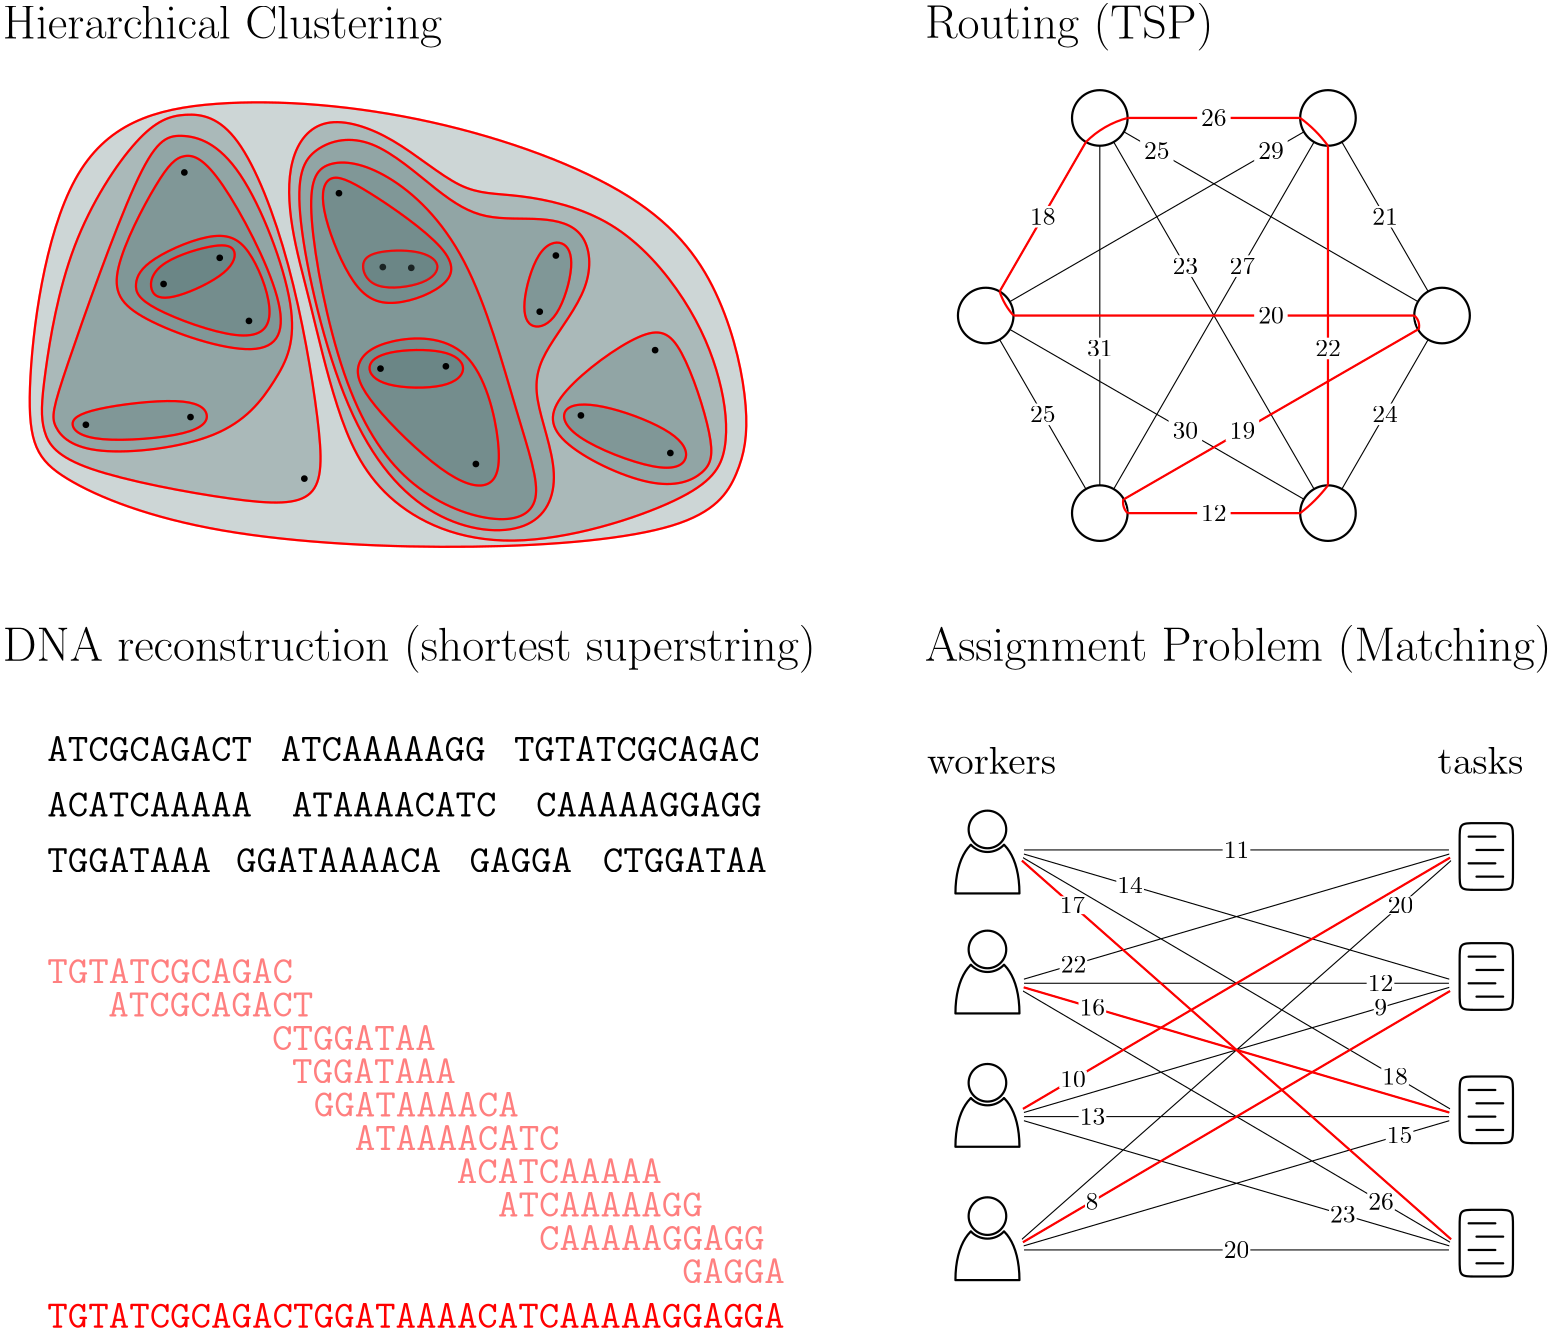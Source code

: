 <?xml version="1.0"?>
<!DOCTYPE ipe SYSTEM "ipe.dtd">
<ipe version="70212" creator="Ipe 7.2.13">
<info created="D:20200314175540" modified="D:20200314205205"/>
<ipestyle name="basic">
<symbol name="arrow/arc(spx)">
<path stroke="sym-stroke" fill="sym-stroke" pen="sym-pen">
0 0 m
-1 0.333 l
-1 -0.333 l
h
</path>
</symbol>
<symbol name="arrow/farc(spx)">
<path stroke="sym-stroke" fill="white" pen="sym-pen">
0 0 m
-1 0.333 l
-1 -0.333 l
h
</path>
</symbol>
<symbol name="arrow/ptarc(spx)">
<path stroke="sym-stroke" fill="sym-stroke" pen="sym-pen">
0 0 m
-1 0.333 l
-0.8 0 l
-1 -0.333 l
h
</path>
</symbol>
<symbol name="arrow/fptarc(spx)">
<path stroke="sym-stroke" fill="white" pen="sym-pen">
0 0 m
-1 0.333 l
-0.8 0 l
-1 -0.333 l
h
</path>
</symbol>
<symbol name="mark/circle(sx)" transformations="translations">
<path fill="sym-stroke">
0.6 0 0 0.6 0 0 e
0.4 0 0 0.4 0 0 e
</path>
</symbol>
<symbol name="mark/disk(sx)" transformations="translations">
<path fill="sym-stroke">
0.6 0 0 0.6 0 0 e
</path>
</symbol>
<symbol name="mark/fdisk(sfx)" transformations="translations">
<group>
<path fill="sym-fill">
0.5 0 0 0.5 0 0 e
</path>
<path fill="sym-stroke" fillrule="eofill">
0.6 0 0 0.6 0 0 e
0.4 0 0 0.4 0 0 e
</path>
</group>
</symbol>
<symbol name="mark/box(sx)" transformations="translations">
<path fill="sym-stroke" fillrule="eofill">
-0.6 -0.6 m
0.6 -0.6 l
0.6 0.6 l
-0.6 0.6 l
h
-0.4 -0.4 m
0.4 -0.4 l
0.4 0.4 l
-0.4 0.4 l
h
</path>
</symbol>
<symbol name="mark/square(sx)" transformations="translations">
<path fill="sym-stroke">
-0.6 -0.6 m
0.6 -0.6 l
0.6 0.6 l
-0.6 0.6 l
h
</path>
</symbol>
<symbol name="mark/fsquare(sfx)" transformations="translations">
<group>
<path fill="sym-fill">
-0.5 -0.5 m
0.5 -0.5 l
0.5 0.5 l
-0.5 0.5 l
h
</path>
<path fill="sym-stroke" fillrule="eofill">
-0.6 -0.6 m
0.6 -0.6 l
0.6 0.6 l
-0.6 0.6 l
h
-0.4 -0.4 m
0.4 -0.4 l
0.4 0.4 l
-0.4 0.4 l
h
</path>
</group>
</symbol>
<symbol name="mark/cross(sx)" transformations="translations">
<group>
<path fill="sym-stroke">
-0.43 -0.57 m
0.57 0.43 l
0.43 0.57 l
-0.57 -0.43 l
h
</path>
<path fill="sym-stroke">
-0.43 0.57 m
0.57 -0.43 l
0.43 -0.57 l
-0.57 0.43 l
h
</path>
</group>
</symbol>
<symbol name="arrow/fnormal(spx)">
<path stroke="sym-stroke" fill="white" pen="sym-pen">
0 0 m
-1 0.333 l
-1 -0.333 l
h
</path>
</symbol>
<symbol name="arrow/pointed(spx)">
<path stroke="sym-stroke" fill="sym-stroke" pen="sym-pen">
0 0 m
-1 0.333 l
-0.8 0 l
-1 -0.333 l
h
</path>
</symbol>
<symbol name="arrow/fpointed(spx)">
<path stroke="sym-stroke" fill="white" pen="sym-pen">
0 0 m
-1 0.333 l
-0.8 0 l
-1 -0.333 l
h
</path>
</symbol>
<symbol name="arrow/linear(spx)">
<path stroke="sym-stroke" pen="sym-pen">
-1 0.333 m
0 0 l
-1 -0.333 l
</path>
</symbol>
<symbol name="arrow/fdouble(spx)">
<path stroke="sym-stroke" fill="white" pen="sym-pen">
0 0 m
-1 0.333 l
-1 -0.333 l
h
-1 0 m
-2 0.333 l
-2 -0.333 l
h
</path>
</symbol>
<symbol name="arrow/double(spx)">
<path stroke="sym-stroke" fill="sym-stroke" pen="sym-pen">
0 0 m
-1 0.333 l
-1 -0.333 l
h
-1 0 m
-2 0.333 l
-2 -0.333 l
h
</path>
</symbol>
<pen name="heavier" value="0.8"/>
<pen name="fat" value="1.2"/>
<pen name="ultrafat" value="2"/>
<symbolsize name="large" value="5"/>
<symbolsize name="small" value="2"/>
<symbolsize name="tiny" value="1.1"/>
<arrowsize name="large" value="10"/>
<arrowsize name="small" value="5"/>
<arrowsize name="tiny" value="3"/>
<color name="red" value="1 0 0"/>
<color name="green" value="0 1 0"/>
<color name="blue" value="0 0 1"/>
<color name="yellow" value="1 1 0"/>
<color name="orange" value="1 0.647 0"/>
<color name="gold" value="1 0.843 0"/>
<color name="purple" value="0.627 0.125 0.941"/>
<color name="gray" value="0.745"/>
<color name="brown" value="0.647 0.165 0.165"/>
<color name="navy" value="0 0 0.502"/>
<color name="pink" value="1 0.753 0.796"/>
<color name="seagreen" value="0.18 0.545 0.341"/>
<color name="turquoise" value="0.251 0.878 0.816"/>
<color name="violet" value="0.933 0.51 0.933"/>
<color name="darkblue" value="0 0 0.545"/>
<color name="darkcyan" value="0 0.545 0.545"/>
<color name="darkgray" value="0.663"/>
<color name="darkgreen" value="0 0.392 0"/>
<color name="darkmagenta" value="0.545 0 0.545"/>
<color name="darkorange" value="1 0.549 0"/>
<color name="darkred" value="0.545 0 0"/>
<color name="lightblue" value="0.678 0.847 0.902"/>
<color name="lightcyan" value="0.878 1 1"/>
<color name="lightgray" value="0.827"/>
<color name="lightgreen" value="0.565 0.933 0.565"/>
<color name="lightyellow" value="1 1 0.878"/>
<dashstyle name="dashed" value="[4] 0"/>
<dashstyle name="dotted" value="[1 3] 0"/>
<dashstyle name="dash dotted" value="[4 2 1 2] 0"/>
<dashstyle name="dash dot dotted" value="[4 2 1 2 1 2] 0"/>
<textsize name="large" value="\large"/>
<textsize name="Large" value="\Large"/>
<textsize name="LARGE" value="\LARGE"/>
<textsize name="huge" value="\huge"/>
<textsize name="Huge" value="\Huge"/>
<textsize name="small" value="\small"/>
<textsize name="footnote" value="\footnotesize"/>
<textsize name="tiny" value="\tiny"/>
<textstyle name="center" begin="\begin{center}" end="\end{center}"/>
<textstyle name="itemize" begin="\begin{itemize}" end="\end{itemize}"/>
<textstyle name="item" begin="\begin{itemize}\item{}" end="\end{itemize}"/>
<gridsize name="4 pts" value="4"/>
<gridsize name="8 pts (~3 mm)" value="8"/>
<gridsize name="16 pts (~6 mm)" value="16"/>
<gridsize name="32 pts (~12 mm)" value="32"/>
<gridsize name="10 pts (~3.5 mm)" value="10"/>
<gridsize name="20 pts (~7 mm)" value="20"/>
<gridsize name="14 pts (~5 mm)" value="14"/>
<gridsize name="28 pts (~10 mm)" value="28"/>
<gridsize name="56 pts (~20 mm)" value="56"/>
<anglesize name="90 deg" value="90"/>
<anglesize name="60 deg" value="60"/>
<anglesize name="45 deg" value="45"/>
<anglesize name="30 deg" value="30"/>
<anglesize name="22.5 deg" value="22.5"/>
<opacity name="10%" value="0.1"/>
<opacity name="30%" value="0.3"/>
<opacity name="50%" value="0.5"/>
<opacity name="75%" value="0.75"/>
<tiling name="falling" angle="-60" step="4" width="1"/>
<tiling name="rising" angle="30" step="4" width="1"/>
</ipestyle>
<page>
<layer name="alpha"/>
<layer name="beta"/>
<layer name="gamma"/>
<layer name="delta"/>
<layer name="epsilon"/>
<layer name="zeta"/>
<layer name="eta"/>
<layer name="theta"/>
<layer name="iota"/>
<layer name="kappa"/>
<layer name="lambda"/>
<layer name="mu"/>
<layer name="nu"/>
<view layers="alpha gamma delta epsilon zeta eta theta kappa lambda mu" active="mu"/>
<path layer="eta" matrix="1.2 0 0 1.2 -67.063 -64.3852" stroke="black">
368 400 m
504 400 l
368 360 l
504 360 l
368 320 l
504 320 l
368 280 l
504 280 l
368 320 l
504 400 l
368 280 l
504 360 l
368 400 l
504 320 l
368 360 l
504 280 l
368 400 l
</path>
<text layer="nu" matrix="1 0 0 1 136 -32" transformations="translations" pos="80 784" stroke="black" type="label" width="183.829" height="17.215" depth="4.82" valign="baseline" size="Huge">Greedy algorithms</text>
<text layer="alpha" matrix="1 0 0 1 -68 24" transformations="translations" pos="80 688" stroke="black" type="label" width="158.291" height="11.954" depth="3.35" valign="center" size="LARGE">Hierarchical Clustering</text>
<text matrix="1 0 0 1 56 24" transformations="translations" pos="288 688" stroke="black" type="label" width="103.981" height="12.896" depth="4.29" valign="center" size="LARGE">Routing (TSP)</text>
<text matrix="1 0 0 1 -104 -200" transformations="translations" pos="448 688" stroke="black" type="label" width="225.754" height="12.896" depth="4.29" valign="center" size="LARGE">Assignment Problem (Matching)</text>
<text matrix="1 0 0 1 -84 -24" transformations="translations" pos="96 512" stroke="black" type="label" width="292.886" height="12.896" depth="4.29" valign="center" size="LARGE">DNA reconstruction (shortest superstring)</text>
<text layer="nu" matrix="1 0 0 1 -36 32" transformations="translations" pos="48 656" stroke="black" type="label" width="206.771" height="9.962" depth="2.79" valign="center" size="Large">$\bullet$~Merge the two \textbf{closest} clusters
</text>
<text matrix="1 0 0 1 88 32" transformations="translations" pos="256 656" stroke="black" type="label" width="151.318" height="9.962" depth="2.79" valign="center" size="Large">$\bullet$~Use the \textbf{shortest} edge</text>
<text matrix="1 0 0 1 -104 -216" transformations="translations" pos="448 656" stroke="black" type="label" width="168.942" height="9.962" depth="2.79" valign="center" size="Large">$\bullet$~Match the \textbf{cheapest} pair</text>
<text matrix="1 0 0 1 -68 -40" transformations="translations" pos="80 480" stroke="black" type="label" width="288.114" height="9.962" depth="2.79" valign="center" size="Large">$\bullet$~Combine the two \textbf{most-overlapping} strings</text>
<path layer="alpha" matrix="0.72 0 0 0.72 18.8795 505.317" stroke="red" fill="0.341 0.459 0.459" pen="heavier" opacity="30%">
-1.38633 86.8764
11.98 62.0002
89.9503 31.1834
230.668 24.1289
340.198 34.5249
359.505 63.4853
364.811 92.5241
352.461 151.674
316.064 203.832
205.315 244.576
90.2159 253.859
17.8149 230.839 u
</path>
<path matrix="0.72 0 0 0.72 18.8795 505.317" stroke="red" fill="0.341 0.459 0.459" pen="heavier" opacity="30%">
150.099 83.1635
150.47 47.8913
113.341 48.2626
21.5084 65.7521
9.08239 84.3911
9.96999 106.285
22.1001 179.953
59.876 237.619
81.0394 245.045
107.772 240.218
135.247 170.787 u
</path>
<path matrix="0.72 0 0 0.72 18.8795 505.317" stroke="red" fill="0.341 0.459 0.459" pen="heavier" opacity="30%">
13.9218 87.7111
30.4603 70.7881
103.922 79.2496
127.672 110.176
142.009 139.307
108.922 225.788
77.3835 235.404
61.2295 227.327
16 100 u
</path>
<path matrix="0.72 0 0 0.72 18.8795 505.317" stroke="red" fill="0.341 0.459 0.459" pen="heavier" opacity="30%">
80.46 225.019
69.691 214.635
41.9987 161.173
52.3835 141.558
124.691 117.327
136 144
96.614 219.25 u
</path>
<path matrix="0.36 0 0 0.36 17.8664 513.091" stroke="red" fill="0.341 0.459 0.459" pen="heavier" opacity="30%">
121.427 273.059
229.119 233.828
259.888 256.905
233.734 329.982
202.965 352.29
125.273 319.213
113.734 294.598 u
</path>
<path matrix="0.36 0 0 0.36 17.8664 513.091" stroke="red" fill="0.341 0.459 0.459" pen="heavier" opacity="30%">
132.196 315.367
129.119 282.29
153.734 278.444
213.734 306.905
219.119 333.059
196.042 336.136 u
</path>
<path matrix="0.72 0 0 0.72 18.8795 506.653" stroke="red" fill="0.341 0.459 0.459" pen="heavier" opacity="30%">
33.1526 76.5576
88.537 80.7881
95.46 91.9421
83.537 100.404
31.2295 94.2496
21.9987 86.5576 u
</path>
<path matrix="0.72 0 0 0.72 18.8795 505.317" stroke="red" fill="0.341 0.459 0.459" pen="heavier" opacity="30%">
149.228 244.427
132.305 222.12
133.843 186.735
143.843 151.351
156.4 96.0706
176.831 49.0051
239.579 20.0447
340.381 51.3504
354.307 74.2527
350.594 110.268
334.228 150.197
296.92 193.274
244.612 204.427
220.766 202.504
185.766 233.274 u
</path>
<path matrix="0.36 0 0 0.36 17.8664 513.091" stroke="red" fill="0.341 0.459 0.459" pen="heavier" opacity="30%">
292.038 434.953
268.961 388.799
323.576 151.107
413.576 51.1066
517.423 41.8758
545.115 101.876
510.5 186.491
524.346 229.568
575.115 292.645
568.961 351.107
523.576 362.645
464.346 358.03
421.269 384.184
351.269 447.26 u
</path>
<path matrix="0.36 0 0 0.36 17.8664 513.091" stroke="red" fill="0.341 0.459 0.459" pen="heavier" opacity="30%">
303.734 422.29
282.965 386.136
320.658 189.982
385.273 88.4439
478.35 51.5208
529.888 69.9823
499.888 155.367
451.427 333.828
365.273 413.059 u
</path>
<path matrix="0.72 0 0 0.72 18.8795 505.317" stroke="red" fill="0.341 0.459 0.459" pen="heavier" opacity="30%">
180.076 131.558
164.95 118.807
170.845 101.173
212.475 60.515
235.495 54.2032
241.435 72.7675
226.999 133.096 u
</path>
<path matrix="0.36 0 0 0.36 18.1338 513.893" stroke="red" fill="0.341 0.459 0.459" pen="heavier" opacity="30%">
343.734 210.752
359.888 189.213
430.658 187.675
449.888 209.213
429.119 228.444
363.734 226.905 u
</path>
<path matrix="0.36 0 0 0.36 17.8664 513.091" stroke="red" fill="0.341 0.459 0.459" pen="heavier" opacity="30%">
308.35 407.675
298.35 376.905
329.888 295.367
363.734 267.675
432.196 291.521
439.119 326.136
339.888 395.367 u
</path>
<path matrix="0.72 0 0 0.72 18.0775 504.782" stroke="red" fill="0.341 0.459 0.459" pen="heavier" opacity="30%">
255.46 135.404
269.307 140.404
278.153 170.404
272.384 181.942
258.922 178.096
250.076 146.942 u
</path>
<path matrix="0.36 0 0 0.36 17.8664 513.091" stroke="red" fill="0.341 0.459 0.459" pen="heavier" opacity="30%">
532.689 184.657
526.18 139.095
640.381 84.6569
689.494 105.367
697.186 133.178
661.683 242.053
630.322 256.255 u
</path>
<path matrix="0.72 0 0 0.72 14.8696 497.832" stroke="red" fill="0.341 0.459 0.459" pen="heavier" opacity="30%">
274.48 109.525
276.384 92.7881
327.153 73.1731
340.614 80.4806
334.46 94.3266
297.871 108.782 u
</path>
<use matrix="0.36 0 0 0.36 17.1475 513.644" name="mark/disk(sx)" pos="167.272 405.178" size="small" stroke="black"/>
<use matrix="0.36 0 0 0.36 17.1475 513.644" name="mark/disk(sx)" pos="146.503 293.64" size="small" stroke="black"/>
<use matrix="0.36 0 0 0.36 17.1475 513.644" name="mark/disk(sx)" pos="363.426 209.024" size="small" stroke="black"/>
<use matrix="0.36 0 0 0.36 17.1475 513.644" name="mark/disk(sx)" pos="202.657 319.793" size="small" stroke="black"/>
<use matrix="0.36 0 0 0.36 17.1475 513.644" name="mark/disk(sx)" pos="538.811 322.101" size="small" stroke="black"/>
<use matrix="0.36 0 0 0.36 17.1475 513.644" name="mark/disk(sx)" pos="638.042 227.486" size="small" stroke="black"/>
<use matrix="0.36 0 0 0.36 18.9582 515.066" name="mark/disk(sx)" pos="558.811 158.255" size="small" stroke="black"/>
<use matrix="0.36 0 0 0.36 17.1475 513.644" name="mark/disk(sx)" pos="458.811 113.64" size="small" stroke="black"/>
<use matrix="0.36 0 0 0.36 17.1475 513.644" name="mark/disk(sx)" pos="287.272 99.0242" size="small" stroke="black"/>
<use matrix="0.36 0 0 0.36 17.1475 513.644" name="mark/disk(sx)" pos="173.426 160.563" size="small" stroke="black"/>
<use matrix="0.36 0 0 0.36 17.1475 513.644" name="mark/disk(sx)" pos="68.8109 152.87" size="small" stroke="black"/>
<use matrix="0.36 0 0 0.36 17.1475 513.644" name="mark/disk(sx)" pos="231.888 256.717" size="small" stroke="black"/>
<use matrix="0.36 0 0 0.36 17.1475 513.644" name="mark/disk(sx)" pos="321.888 384.409" size="small" stroke="black"/>
<use matrix="0.36 0 0 0.36 17.1475 513.644" name="mark/disk(sx)" pos="522.657 265.947" size="small" stroke="black"/>
<use matrix="0.36 0 0 0.36 17.1475 513.644" name="mark/disk(sx)" pos="428.811 211.332" size="small" stroke="black"/>
<use matrix="0.36 0 0 0.36 15.7089 514.001" name="mark/disk(sx)" pos="657.272 123.64" size="small" stroke="black"/>
<path matrix="0.72 0 0 0.72 18.8795 505.317" stroke="red" pen="heavier">
-1.38633 86.8764
11.98 62.0002
89.9503 31.1834
230.668 24.1289
340.198 34.5249
359.505 63.4853
364.811 92.5241
352.461 151.674
316.064 203.832
205.315 244.576
90.2159 253.859
17.8149 230.839 u
</path>
<path matrix="0.72 0 0 0.72 18.8795 505.317" stroke="red" pen="heavier">
150.099 83.1635
150.47 47.8913
113.341 48.2626
21.5084 65.7521
9.08239 84.3911
9.96999 106.285
22.1001 179.953
59.876 237.619
81.0394 245.045
107.772 240.218
135.247 170.787 u
</path>
<path matrix="0.72 0 0 0.72 18.8795 505.317" stroke="red" pen="heavier">
13.9218 87.7111
30.4603 70.7881
103.922 79.2496
127.672 110.176
142.009 139.307
108.922 225.788
77.3835 235.404
61.2295 227.327
16 100 u
</path>
<path matrix="0.72 0 0 0.72 18.8795 505.317" stroke="red" pen="heavier">
80.46 225.019
69.691 214.635
41.9987 161.173
52.3835 141.558
124.691 117.327
136 144
96.614 219.25 u
</path>
<path matrix="0.36 0 0 0.36 17.8664 513.091" stroke="red" pen="heavier">
121.427 273.059
229.119 233.828
259.888 256.905
233.734 329.982
202.965 352.29
125.273 319.213
113.734 294.598 u
</path>
<path matrix="0.36 0 0 0.36 17.8664 513.091" stroke="red" pen="heavier">
132.196 315.367
129.119 282.29
153.734 278.444
213.734 306.905
219.119 333.059
196.042 336.136 u
</path>
<path matrix="0.72 0 0 0.72 18.8795 506.653" stroke="red" pen="heavier">
33.1526 76.5576
88.537 80.7881
95.46 91.9421
83.537 100.404
31.2295 94.2496
21.9987 86.5576 u
</path>
<path matrix="0.72 0 0 0.72 18.8795 505.317" stroke="red" pen="heavier">
149.228 244.427
132.305 222.12
133.843 186.735
143.843 151.351
156.4 96.0706
176.831 49.0051
239.579 20.0447
340.381 51.3504
354.307 74.2527
350.594 110.268
334.228 150.197
296.92 193.274
244.612 204.427
220.766 202.504
185.766 233.274 u
</path>
<path matrix="0.36 0 0 0.36 17.8664 513.091" stroke="red" pen="heavier">
292.038 434.953
268.961 388.799
323.576 151.107
413.576 51.1066
517.423 41.8758
545.115 101.876
510.5 186.491
524.346 229.568
575.115 292.645
568.961 351.107
523.576 362.645
464.346 358.03
421.269 384.184
351.269 447.26 u
</path>
<path matrix="0.36 0 0 0.36 17.8664 513.091" stroke="red" pen="heavier">
303.734 422.29
282.965 386.136
320.658 189.982
385.273 88.4439
478.35 51.5208
529.888 69.9823
499.888 155.367
451.427 333.828
365.273 413.059 u
</path>
<path matrix="0.72 0 0 0.72 18.8795 505.317" stroke="red" pen="heavier">
180.076 131.558
164.95 118.807
170.845 101.173
212.475 60.515
235.495 54.2032
241.435 72.7675
226.999 133.096 u
</path>
<path matrix="0.36 0 0 0.36 18.1338 513.893" stroke="red" pen="heavier">
343.734 210.752
359.888 189.213
430.658 187.675
449.888 209.213
429.119 228.444
363.734 226.905 u
</path>
<path matrix="0.36 0 0 0.36 17.8664 513.091" stroke="red" pen="heavier">
308.35 407.675
298.35 376.905
329.888 295.367
363.734 267.675
432.196 291.521
439.119 326.136
339.888 395.367 u
</path>
<path matrix="0.72 0 0 0.72 18.0775 504.782" stroke="red" pen="heavier">
255.46 135.404
269.307 140.404
278.153 170.404
272.384 181.942
258.922 178.096
250.076 146.942 u
</path>
<path matrix="0.36 0 0 0.36 17.8664 513.091" stroke="red" pen="heavier">
532.689 184.657
526.18 139.095
640.381 84.6569
689.494 105.367
697.186 133.178
661.683 242.053
630.322 256.255 u
</path>
<path matrix="0.72 0 0 0.72 14.8696 497.832" stroke="red" pen="heavier">
274.48 109.525
276.384 92.7881
327.153 73.1731
340.614 80.4806
334.46 94.3266
297.871 108.782 u
</path>
<use matrix="0.36 0 0 0.36 17.1475 513.644" name="mark/disk(sx)" pos="365.734 310.563" size="small" stroke="black"/>
<use matrix="0.36 0 0 0.36 17.1475 513.644" name="mark/disk(sx)" pos="394.196 309.793" size="small" stroke="black"/>
<path matrix="0.36 0 0 0.36 16.7971 513.091" stroke="red" pen="heavier">
342.669 315.249
355.746 287.556
412.669 294.479
427.285 315.249
404.208 329.864
355.746 328.326 u
</path>
<path matrix="0.36 0 0 0.36 16.7971 513.091" stroke="red" fill="0.341 0.459 0.459" pen="heavier" opacity="30%">
342.669 315.249
355.746 287.556
412.669 294.479
427.285 315.249
404.208 329.864
355.746 328.326 u
</path>
<path matrix="1.21 0 0 1.21 60.8 -88.96" stroke="black">
387.882 576 m
353.941 634.788 l
286.059 634.788 l
252.118 576 l
286.059 517.212 l
353.941 517.212 l
h
</path>
<path matrix="1.21 0 0 1.21 60.8 -88.96" stroke="black">
286.059 517.212 m
286.059 634.788 l
353.941 517.212 l
353.941 634.788 l
286.059 517.212 l
387.882 576 l
252.118 576 l
353.941 517.212 l
</path>
<path matrix="1.21 0 0 1.21 60.8 -88.96" stroke="black">
252.118 576 m
353.941 634.788 l
</path>
<path matrix="1.21 0 0 1.21 60.8 -88.96" stroke="black">
286.059 634.788 m
387.882 576 l
</path>
<path layer="beta" stroke="black">
286.059 634.788 m
320 615.192 l
</path>
<path stroke="black">
320 615.192 m
353.941 634.788 l
</path>
<path stroke="black">
320 576 m
336.971 605.394 l
</path>
<path stroke="black">
320 576 m
303.029 605.394 l
</path>
<path stroke="black">
320 576 m
353.941 576 l
</path>
<path stroke="black">
353.941 556.404 m
353.941 576 l
</path>
<path stroke="black">
320 536.808 m
336.971 546.606 l
</path>
<path stroke="black">
320 536.808 m
303.029 546.606 l
</path>
<path stroke="black">
286.059 556.404 m
286.059 576 l
</path>
<path layer="alpha" matrix="1.21 0 0 1.21 60.8 -88.96" stroke="black" fill="white" pen="heavier">
8.26666 0 0 8.26666 252.118 576 e
</path>
<path matrix="1.21 0 0 1.21 101.868 -17.8268" stroke="black" fill="1" pen="heavier">
8.26666 0 0 8.26666 252.118 576 e
</path>
<path matrix="1.21 0 0 1.21 184.006 -17.8268" stroke="black" fill="1" pen="heavier">
8.26666 0 0 8.26666 252.118 576 e
</path>
<path matrix="1.21 0 0 1.21 225.075 -88.96" stroke="black" fill="1" pen="heavier">
8.26666 0 0 8.26666 252.118 576 e
</path>
<path matrix="1.21 0 0 1.21 184.006 -160.093" stroke="black" fill="1" pen="heavier">
8.26666 0 0 8.26666 252.118 576 e
</path>
<path matrix="1.21 0 0 1.21 101.868 -160.093" stroke="black" fill="1" pen="heavier">
8.26666 0 0 8.26666 252.118 576 e
</path>
<path layer="epsilon" matrix="1.21 0 0 1.21 60.8 -88.96" stroke="red" fill="white" pen="heavier">
294.326 517.212 m
345.674 517.212 l
</path>
<path matrix="1.21 0 0 1.21 60.8 -88.96" stroke="red" fill="white" pen="heavier">
256.251 583.159 m
281.926 627.629 l
</path>
<path matrix="1.21 0 0 1.21 60.8 -88.96" stroke="red" fill="white" pen="heavier">
293.218 521.346 m
380.723 571.867 l
</path>
<path matrix="1.21 0 0 1.21 60.8 -88.96" stroke="red" fill="white" pen="heavier">
379.616 576 m
260.384 576 l
</path>
<path matrix="1.21 0 0 1.21 60.8 -88.96" stroke="red" fill="white" pen="heavier">
353.941 525.479 m
353.941 626.521 l
</path>
<path matrix="1.21 0 0 1.21 60.8 -88.96" stroke="red" fill="white" pen="heavier">
345.674 634.788 m
294.326 634.788 l
</path>
<path layer="gamma" matrix="1.21 0 0 1.21 60.8 -88.96" fill="white">
264.107 608.604 m
264.107 602.184 l
274.07 602.184 l
274.07 608.604 l
h
</path>
<path matrix="1.21 0 0 1.21 60.8 -88.96" fill="white">
298.048 628.2 m
298.048 621.78 l
308.011 621.78 l
308.011 628.2 l
h
</path>
<path matrix="1.21 0 0 1.21 60.8 -88.96" fill="white">
315.019 637.998 m
315.019 631.578 l
324.981 631.578 l
324.981 637.998 l
h
</path>
<path matrix="1.21 0 0 1.21 60.8 -88.96" fill="white">
331.989 628.2 m
331.989 621.78 l
341.952 621.78 l
341.952 628.2 l
h
</path>
<path matrix="1.21 0 0 1.21 60.8 -88.96" fill="white">
365.93 608.604 m
365.93 602.184 l
375.893 602.184 l
375.893 608.604 l
h
</path>
<path matrix="1.21 0 0 1.21 60.8 -88.96" fill="white">
323.504 593.907 m
323.504 587.487 l
333.467 587.487 l
333.467 593.907 l
h
</path>
<path matrix="1.21 0 0 1.21 60.8 -88.96" fill="white">
306.533 593.907 m
306.533 587.487 l
316.496 587.487 l
316.496 593.907 l
h
</path>
<path matrix="1.21 0 0 1.21 60.8 -88.96" fill="white">
331.989 579.21 m
331.989 572.79 l
341.952 572.79 l
341.952 579.21 l
h
</path>
<path matrix="1.21 0 0 1.21 60.8 -88.96" fill="white">
348.96 569.412 m
348.96 562.992 l
358.923 562.992 l
358.923 569.412 l
h
</path>
<path matrix="1.21 0 0 1.21 60.8 -88.96" fill="white">
365.93 549.816 m
365.93 543.396 l
375.893 543.396 l
375.893 549.816 l
h
</path>
<path matrix="1.21 0 0 1.21 60.8 -88.96" fill="white">
323.504 544.917 m
323.504 538.497 l
333.467 538.497 l
333.467 544.917 l
h
</path>
<path matrix="1.21 0 0 1.21 60.8 -88.96" fill="white">
315.018 520.422 m
315.018 514.002 l
324.981 514.002 l
324.981 520.422 l
h
</path>
<path matrix="1.21 0 0 1.21 60.8 -88.96" fill="white">
306.533 544.917 m
306.533 538.497 l
316.496 538.497 l
316.496 544.917 l
h
</path>
<path matrix="1.21 0 0 1.21 60.8 -88.96" fill="white">
281.077 569.412 m
281.077 562.992 l
291.04 562.992 l
291.04 569.412 l
h
</path>
<path matrix="1.21 0 0 1.21 60.8 -88.96" fill="white">
264.107 549.816 m
264.107 543.396 l
274.07 543.396 l
274.07 549.816 l
h
</path>
<text layer="delta" matrix="1.21 0 0 1.21 60.8 -88.96" transformations="translations" pos="320 634.788" stroke="black" type="label" width="9.215" height="5.778" depth="0" halign="center" valign="center" size="small" style="math">26</text>
<text matrix="1.21 0 0 1.21 60.8 -88.96" transformations="translations" pos="370.912 605.394" stroke="black" type="label" width="9.215" height="5.778" depth="0" halign="center" valign="center" size="small" style="math">21</text>
<text matrix="1.21 0 0 1.21 60.8 -88.96" transformations="translations" pos="370.912 546.606" stroke="black" type="label" width="9.215" height="5.778" depth="0" halign="center" valign="center" size="small" style="math">24</text>
<text matrix="1.21 0 0 1.21 60.8 -88.96" transformations="translations" pos="320 517.212" stroke="black" type="label" width="9.215" height="5.778" depth="0" halign="center" valign="center" size="small" style="math">12</text>
<text matrix="1.21 0 0 1.21 60.8 -88.96" transformations="translations" pos="269.088 546.606" stroke="black" type="label" width="9.215" height="5.778" depth="0" halign="center" valign="center" size="small" style="math">25</text>
<text matrix="1.21 0 0 1.21 60.8 -88.96" transformations="translations" pos="303.029 624.99" stroke="black" type="label" width="9.215" height="5.778" depth="0" halign="center" valign="center" size="small" style="math">25</text>
<text matrix="1.21 0 0 1.21 60.8 -88.96" transformations="translations" pos="336.971 624.99" stroke="black" type="label" width="9.215" height="5.778" depth="0" halign="center" valign="center" size="small" style="math">29</text>
<text matrix="1.21 0 0 1.21 60.8 -88.96" transformations="translations" pos="353.941 566.202" stroke="black" type="label" width="9.215" height="5.778" depth="0" halign="center" valign="center" size="small" style="math">22</text>
<text matrix="1.21 0 0 1.21 60.8 -88.96" transformations="translations" pos="328.485 541.707" stroke="black" type="label" width="9.215" height="5.778" depth="0" halign="center" valign="center" size="small" style="math">19</text>
<text matrix="1.21 0 0 1.21 60.8 -88.96" transformations="translations" pos="311.515 541.707" stroke="black" type="label" width="9.215" height="5.778" depth="0" halign="center" valign="center" size="small" style="math">30</text>
<text matrix="1.21 0 0 1.21 60.8 -88.96" transformations="translations" pos="286.059 566.202" stroke="black" type="label" width="9.215" height="5.778" depth="0" halign="center" valign="center" size="small" style="math">31</text>
<text matrix="1.21 0 0 1.21 60.8 -88.96" transformations="translations" pos="336.971 576" stroke="black" type="label" width="9.215" height="5.778" depth="0" halign="center" valign="center" size="small" style="math">20</text>
<text matrix="1.21 0 0 1.21 60.8 -88.96" transformations="translations" pos="328.485 590.697" stroke="black" type="label" width="9.215" height="5.778" depth="0" halign="center" valign="center" size="small" style="math">27</text>
<text matrix="1.21 0 0 1.21 60.8 -88.96" transformations="translations" pos="311.515 590.697" stroke="black" type="label" width="9.215" height="5.778" depth="0" halign="center" valign="center" size="small" style="math">23</text>
<text matrix="1.21 0 0 1.21 60.8 -88.96" transformations="translations" pos="269.088 605.394" stroke="black" type="label" width="9.215" height="5.778" depth="0" halign="center" valign="center" size="small">18</text>
<text layer="zeta" matrix="1 0 0 1 32 272" transformations="translations" pos="80 180" stroke="magenta3" type="label" width="73.823" height="8.767" depth="0" valign="center" size="Large">\verb&apos;ATCAAAAAGG&apos;</text>
<text matrix="1 0 0 1 8 324" transformations="translations" pos="188 128" stroke="magenta3" type="label" width="88.588" height="8.767" depth="0" valign="center" size="Large">\verb&apos;TGTATCGCAGAC&apos;</text>
<text matrix="1 0 0 1 92 308" transformations="translations" pos="88 104" stroke="magenta3" type="label" width="36.912" height="8.767" depth="0" valign="center" size="Large">\verb&apos;GAGGA&apos;</text>
<text matrix="1 0 0 1 64 340" transformations="translations" pos="32 72" stroke="magenta3" type="label" width="73.823" height="8.767" depth="0" valign="center" size="Large">\verb&apos;GGATAAAACA&apos;</text>
<text matrix="1 0 0 1 92 288" transformations="translations" pos="112 144" stroke="magenta3" type="label" width="81.205" height="8.767" depth="0" valign="center" size="Large">\verb&apos;CAAAAAGGAGG&apos;</text>
<text matrix="1 0 0 1 -232 276" transformations="translations" pos="260 156" stroke="magenta3" type="label" width="73.823" height="8.767" depth="0" valign="center" size="Large">\verb&apos;ACATCAAAAA&apos;</text>
<text matrix="1 0 0 1 -256 308" transformations="translations" pos="284 104" stroke="magenta3" type="label" width="59.058" height="8.767" depth="0" valign="center" size="Large">\verb&apos;TGGATAAA&apos;</text>
<text matrix="1 0 0 1 -80 328" transformations="translations" pos="196 104" stroke="magenta3" type="label" width="73.823" height="8.767" depth="0" valign="center" size="Large">\verb&apos;ATAAAACATC&apos;</text>
<text matrix="1 0 0 1 16 344" transformations="translations" pos="12 108" stroke="magenta3" type="label" width="73.823" height="8.767" depth="0" valign="center" size="Large">\verb&apos;ATCGCAGACT&apos;</text>
<text matrix="1 0 0 1 16 368" transformations="translations" pos="212 44" stroke="magenta3" type="label" width="59.058" height="8.767" depth="0" valign="center" size="Large">\verb&apos;CTGGATAA&apos;</text>
<text layer="epsilon" matrix="1 0 0 1 37.9891 252" transformations="translations" pos="12 108" stroke="red" type="label" width="73.823" height="8.767" depth="0" valign="center" size="Large" opacity="50%">\verb&apos;ATCGCAGACT&apos;</text>
<text matrix="1 0 0 1 -160 244" transformations="translations" pos="188 128" stroke="red" type="label" width="88.588" height="8.767" depth="0" valign="center" size="Large" opacity="50%">\verb&apos;TGTATCGCAGAC&apos;</text>
<text matrix="1 0 0 1 110.273 108" transformations="translations" pos="80 180" stroke="red" type="label" width="73.823" height="8.767" depth="0" valign="center" size="Large" opacity="50%">\verb&apos;ATCAAAAAGG&apos;</text>
<text matrix="1 0 0 1 93.0808 132" transformations="translations" pos="112 144" stroke="red" type="label" width="81.205" height="8.767" depth="0" valign="center" size="Large" opacity="50%">\verb&apos;CAAAAAGGAGG&apos;</text>
<text matrix="1 0 0 1 -84.5377 144" transformations="translations" pos="260 156" stroke="red" type="label" width="73.823" height="8.767" depth="0" valign="center" size="Large" opacity="50%">\verb&apos;ACATCAAAAA&apos;</text>
<text matrix="1 0 0 1 -167.886 232" transformations="translations" pos="284 104" stroke="red" type="label" width="59.058" height="8.767" depth="0" valign="center" size="Large" opacity="50%">\verb&apos;TGGATAAA&apos;</text>
<text matrix="1 0 0 1 -103.104 304" transformations="translations" pos="212 44" stroke="red" type="label" width="59.058" height="8.767" depth="0" valign="center" size="Large" opacity="50%">\verb&apos;CTGGATAA&apos;</text>
<text matrix="1 0 0 1 168.625 160" transformations="translations" pos="88 104" stroke="red" type="label" width="36.912" height="8.767" depth="0" valign="center" size="Large" opacity="50%">\verb&apos;GAGGA&apos;</text>
<text matrix="1 0 0 1 91.9666 252" transformations="translations" pos="32 72" stroke="red" type="label" width="73.823" height="8.767" depth="0" valign="center" size="Large" opacity="50%">\verb&apos;GGATAAAACA&apos;</text>
<text matrix="1 0 0 1 -57.2851 208" transformations="translations" pos="196 104" stroke="red" type="label" width="73.823" height="8.767" depth="0" valign="center" size="Large" opacity="50%">\verb&apos;ATAAAACATC&apos;</text>
<text matrix="1 0 0 1 28 16" transformations="translations" pos="0 232" stroke="red" type="label" width="265.763" height="8.767" depth="0" valign="center" size="Large">\verb&apos;TGTATCGCAGACTGGATAAAACATCAAAAAGGAGGA&apos;</text>
<path matrix="1.2 0 0 1.2 67.1954 -275.585" fill="1">
8.26666 0 0 8.26666 252.118 576 e
</path>
<path matrix="1.2 0 0 1.2 67.1954 -323.585" fill="1">
8.26666 0 0 8.26666 252.118 576 e
</path>
<path matrix="1.2 0 0 1.2 67.1954 -371.585" fill="1">
8.26666 0 0 8.26666 252.118 576 e
</path>
<path matrix="1.2 0 0 1.2 67.1954 -419.585" fill="1">
8.26666 0 0 8.26666 252.118 576 e
</path>
<path matrix="1.2 0 0 1.2 239.995 -275.585" fill="1">
8.26666 0 0 8.26666 252.118 576 e
</path>
<path matrix="1.2 0 0 1.2 239.995 -323.585" fill="1">
8.26666 0 0 8.26666 252.118 576 e
</path>
<path matrix="1.2 0 0 1.2 239.995 -371.585" fill="1">
8.26666 0 0 8.26666 252.118 576 e
</path>
<path matrix="1.2 0 0 1.2 239.995 -419.585" fill="1">
8.26666 0 0 8.26666 252.118 576 e
</path>
<path layer="beta" matrix="1 0 0 1 -55.4494 -25.8267" stroke="black" pen="heavier">
352 224 m
376 224 l
376 252
352 252
352 224 c
h
</path>
<path matrix="1 0 0 1 -55.4494 -25.8267" fill="white">
8.4501 0 0 8.4501 364 248 e
</path>
<path matrix="1 0 0 1 -55.4494 -25.8267" stroke="black" pen="heavier">
370.21 242.269 m
8.4501 0 0 -8.4501 364 248 357.79 242.269 a
</path>
<path matrix="0.95 0 0 0.95 -37.2494 -13.4267" stroke="black" pen="heavier">
7.41948 0 0 7.41948 364 248 e
</path>
<use matrix="1 0 0 1 -55.4494 -25.8267" name="mark/disk(sx)" pos="357.79 242.269" size="0.66" stroke="black"/>
<use matrix="1 0 0 1 -55.4494 -25.8267" name="mark/disk(sx)" pos="370.21 242.269" size="0.66" stroke="black"/>
<path layer="theta" matrix="0.96 0 0 0.96 17.0375 45.7098" stroke="black" pen="heavier">
352 224 m
376 224 l
376 252
352 252
352 224 c
h
</path>
<path matrix="0.96 0 0 0.96 17.0375 45.7098" fill="white">
8.4501 0 0 8.4501 364 248 e
</path>
<path matrix="0.96 0 0 0.96 17.0375 45.7098" stroke="black" pen="heavier">
370.21 242.269 m
8.4501 0 0 -8.4501 364 248 357.79 242.269 a
</path>
<path matrix="0.912 0 0 0.912 34.5095 57.6138" stroke="black" pen="heavier">
7.41948 0 0 7.41948 364 248 e
</path>
<use matrix="0.96 0 0 0.96 17.0375 45.7098" name="mark/disk(sx)" pos="357.79 242.269" size="0.66" stroke="black"/>
<use matrix="0.96 0 0 0.96 17.0375 45.7098" name="mark/disk(sx)" pos="370.21 242.269" size="0.66" stroke="black"/>
<path matrix="1.2 0 0 1.2 67.1954 -371.585" fill="1">
8.26666 0 0 8.26666 252.118 576 e
</path>
<path matrix="0.96 0 0 0.96 17.0375 93.7098" stroke="black" pen="heavier">
352 224 m
376 224 l
376 252
352 252
352 224 c
h
</path>
<path matrix="0.96 0 0 0.96 17.0375 93.7098" fill="white">
8.4501 0 0 8.4501 364 248 e
</path>
<path matrix="0.96 0 0 0.96 17.0375 93.7098" stroke="black" pen="heavier">
370.21 242.269 m
8.4501 0 0 -8.4501 364 248 357.79 242.269 a
</path>
<path matrix="0.912 0 0 0.912 34.5095 105.614" stroke="black" pen="heavier">
7.41948 0 0 7.41948 364 248 e
</path>
<use matrix="0.96 0 0 0.96 17.0375 93.7098" name="mark/disk(sx)" pos="357.79 242.269" size="0.66" stroke="black"/>
<use matrix="0.96 0 0 0.96 17.0375 93.7098" name="mark/disk(sx)" pos="370.21 242.269" size="0.66" stroke="black"/>
<path matrix="1.2 0 0 1.2 67.1954 -323.585" fill="1">
8.26666 0 0 8.26666 252.118 576 e
</path>
<path matrix="0.96 0 0 0.96 17.0375 141.71" stroke="black" pen="heavier">
352 224 m
376 224 l
376 252
352 252
352 224 c
h
</path>
<path matrix="0.96 0 0 0.96 17.0375 141.71" fill="white">
8.4501 0 0 8.4501 364 248 e
</path>
<path matrix="0.96 0 0 0.96 17.0375 141.71" stroke="black" pen="heavier">
370.21 242.269 m
8.4501 0 0 -8.4501 364 248 357.79 242.269 a
</path>
<path matrix="0.912 0 0 0.912 34.5095 153.614" stroke="black" pen="heavier">
7.41948 0 0 7.41948 364 248 e
</path>
<use matrix="0.96 0 0 0.96 17.0375 141.71" name="mark/disk(sx)" pos="357.79 242.269" size="0.66" stroke="black"/>
<use matrix="0.96 0 0 0.96 17.0375 141.71" name="mark/disk(sx)" pos="370.21 242.269" size="0.66" stroke="black"/>
<path matrix="1.2 0 0 1.2 67.1954 -275.585" fill="1">
8.26666 0 0 8.26666 252.118 576 e
</path>
<path matrix="0.96 0 0 0.96 17.0375 184.91" stroke="black" pen="heavier">
352 224 m
376 224 l
376 252
352 252
352 224 c
h
</path>
<path matrix="0.96 0 0 0.96 17.0375 184.91" fill="white">
8.4501 0 0 8.4501 364 248 e
</path>
<path matrix="0.96 0 0 0.96 17.0375 184.91" stroke="black" pen="heavier">
370.21 242.269 m
8.4501 0 0 -8.4501 364 248 357.79 242.269 a
</path>
<path matrix="0.912 0 0 0.912 34.5095 196.814" stroke="black" pen="heavier">
7.41948 0 0 7.41948 364 248 e
</path>
<use matrix="0.96 0 0 0.96 17.0375 184.91" name="mark/disk(sx)" pos="357.79 242.269" size="0.66" stroke="black"/>
<use matrix="0.96 0 0 0.96 17.0375 184.91" name="mark/disk(sx)" pos="370.21 242.269" size="0.66" stroke="black"/>
<text matrix="1 0 0 1 28 20" transformations="translations" pos="340 428" stroke="black" type="label" width="46.512" height="9.963" depth="0" halign="center" valign="center" size="Large">workers</text>
<text matrix="1 0 0 1 204 20" transformations="translations" pos="340 428" stroke="black" type="label" width="30.982" height="9.963" depth="0" halign="center" valign="center" size="Large">tasks</text>
<path layer="beta" matrix="1 0 0 1 36 -22.7017" stroke="black" pen="heavier">
532 380
528 380
528 384
528 396
528 400
532 400
540 400
544 400
544 396
544 384
544 380
540 380 u
</path>
<path matrix="1 0 0 1 34.7019 -22.75" stroke="black" pen="heavier" cap="1">
532 396 m
540 396 l
</path>
<path matrix="1 0 0 1 37.0577 -26.75" stroke="black" pen="heavier" cap="1">
532 396 m
540 396 l
</path>
<path matrix="1 0 0 1 34.7019 -30.75" stroke="black" pen="heavier" cap="1">
532 396 m
540 396 l
</path>
<path matrix="1 0 0 1 37.0577 -34.75" stroke="black" pen="heavier" cap="1">
532 396 m
540 396 l
</path>
<path matrix="1 0 0 1 -224 -56" stroke="black" pen="heavier">
532 380
528 380
528 384
528 400
528 404
532 404
540 404
544 404
544 400
544 384
544 380
540 380 u
</path>
<path matrix="1 0 0 1 -225.298 -54.75" stroke="black" pen="heavier">
532 396 m
540 396 l
</path>
<path matrix="1 0 0 1 -222.942 -58.75" stroke="black" pen="heavier">
532 396 m
540 396 l
</path>
<path matrix="1 0 0 1 -225.298 -62.75" stroke="black" pen="heavier">
532 396 m
540 396 l
</path>
<path matrix="1 0 0 1 -222.942 -66.75" stroke="black" pen="heavier">
532 396 m
540 396 l
</path>
<path layer="theta" matrix="1.2 0 0 1.2 -97.128 -54.7452" stroke="black" pen="heavier">
532 380
528 380
528 384
528 396
528 400
532 400
540 400
544 400
544 396
544 384
544 380
540 380 u
</path>
<path matrix="1.2 0 0 1.2 -98.6857 -54.8032" stroke="black" pen="heavier" cap="1">
532 396 m
540 396 l
</path>
<path matrix="1.2 0 0 1.2 -95.8587 -59.6032" stroke="black" pen="heavier" cap="1">
532 396 m
540 396 l
</path>
<path matrix="1.2 0 0 1.2 -98.6857 -64.4032" stroke="black" pen="heavier" cap="1">
532 396 m
540 396 l
</path>
<path matrix="1.2 0 0 1.2 -95.8587 -69.2032" stroke="black" pen="heavier" cap="1">
532 396 m
540 396 l
</path>
<path matrix="1.2 0 0 1.2 -97.128 -97.9452" stroke="black" pen="heavier">
532 380
528 380
528 384
528 396
528 400
532 400
540 400
544 400
544 396
544 384
544 380
540 380 u
</path>
<path matrix="1.2 0 0 1.2 -98.6857 -98.0032" stroke="black" pen="heavier" cap="1">
532 396 m
540 396 l
</path>
<path matrix="1.2 0 0 1.2 -95.8587 -102.803" stroke="black" pen="heavier" cap="1">
532 396 m
540 396 l
</path>
<path matrix="1.2 0 0 1.2 -98.6857 -107.603" stroke="black" pen="heavier" cap="1">
532 396 m
540 396 l
</path>
<path matrix="1.2 0 0 1.2 -95.8587 -112.403" stroke="black" pen="heavier" cap="1">
532 396 m
540 396 l
</path>
<path matrix="1.2 0 0 1.2 -97.128 -145.945" stroke="black" pen="heavier">
532 380
528 380
528 384
528 396
528 400
532 400
540 400
544 400
544 396
544 384
544 380
540 380 u
</path>
<path matrix="1.2 0 0 1.2 -98.6857 -146.003" stroke="black" pen="heavier" cap="1">
532 396 m
540 396 l
</path>
<path matrix="1.2 0 0 1.2 -95.8587 -150.803" stroke="black" pen="heavier" cap="1">
532 396 m
540 396 l
</path>
<path matrix="1.2 0 0 1.2 -98.6857 -155.603" stroke="black" pen="heavier" cap="1">
532 396 m
540 396 l
</path>
<path matrix="1.2 0 0 1.2 -95.8587 -160.403" stroke="black" pen="heavier" cap="1">
532 396 m
540 396 l
</path>
<path matrix="1.2 0 0 1.2 -97.128 -193.945" stroke="black" pen="heavier">
532 380
528 380
528 384
528 396
528 400
532 400
540 400
544 400
544 396
544 384
544 380
540 380 u
</path>
<path matrix="1.2 0 0 1.2 -98.6857 -194.003" stroke="black" pen="heavier" cap="1">
532 396 m
540 396 l
</path>
<path matrix="1.2 0 0 1.2 -95.8587 -198.803" stroke="black" pen="heavier" cap="1">
532 396 m
540 396 l
</path>
<path matrix="1.2 0 0 1.2 -98.6857 -203.603" stroke="black" pen="heavier" cap="1">
532 396 m
540 396 l
</path>
<path matrix="1.2 0 0 1.2 -95.8587 -208.403" stroke="black" pen="heavier" cap="1">
532 396 m
540 396 l
</path>
<path layer="iota" stroke="black" pen="heavier">
456.137 239.615 m
532.727 217.088 l
</path>
<path stroke="black" pen="heavier">
379.547 358.142 m
456.137 335.615 l
</path>
<path stroke="black" pen="heavier">
483.337 247.615 m
533.014 218.393 l
</path>
<path stroke="black" pen="heavier">
378.903 355.822 m
415.337 323.615 l
</path>
<path stroke="black" pen="heavier">
496.937 287.615 m
533.014 266.393 l
</path>
<path stroke="black" pen="heavier">
483.337 311.615 m
532.617 311.615 l
</path>
<path stroke="black" pen="heavier">
483.337 295.615 m
532.727 310.141 l
</path>
<path stroke="black" pen="heavier">
379.26 218.393 m
428.937 247.615 l
</path>
<path stroke="black" pen="heavier">
379.26 266.393 m
415.337 287.615 l
</path>
<path stroke="black" pen="heavier">
379.657 263.615 m
428.937 263.615 l
</path>
<path stroke="black" pen="heavier">
379.547 313.089 m
415.337 323.615 l
</path>
<path stroke="black" pen="heavier">
379.55 310.161 m
428.937 295.615 l
</path>
<path stroke="black" pen="heavier">
496.937 251.615 m
532.727 262.141 l
</path>
<path stroke="black" pen="heavier">
496.937 323.615 m
533.389 355.778 l
</path>
<path layer="mu" matrix="1 0 0 1 0 56" stroke="red" fill="white" pen="heavier">
379.26 218.393 m
533.014 308.837 l
</path>
<path matrix="1 0 0 1 0 56" stroke="red" fill="white" pen="heavier">
379.26 266.393 m
533.014 356.837 l
</path>
<path matrix="1 0 0 1 0 56" stroke="red" fill="white" pen="heavier">
533.389 219.451 m
378.885 355.778 l
</path>
<path layer="lambda" matrix="1 0 0 1 0 56" fill="white">
451.156 362.825 m
451.156 356.405 l
461.119 356.405 l
461.119 362.825 l
h
</path>
<path matrix="1 0 0 1 0 56" fill="white">
412.861 350.088 m
412.861 343.668 l
422.824 343.668 l
422.824 350.088 l
h
</path>
<path matrix="1 0 0 1 0 56" fill="white">
392.139 342.929 m
392.139 336.509 l
402.102 336.509 l
402.102 342.929 l
h
</path>
<path matrix="1 0 0 1 0 56" fill="white">
392.461 321.562 m
392.461 315.142 l
402.424 315.142 l
402.424 321.562 l
h
</path>
<path matrix="1 0 0 1 0 56" fill="white">
392.317 280.214 m
392.317 273.794 l
402.28 273.794 l
402.28 280.214 l
h
</path>
<path matrix="1 0 0 1 0 56" fill="white">
399.316 266.825 m
399.316 260.405 l
409.279 260.405 l
409.279 266.825 l
h
</path>
<path matrix="1 0 0 1 0 56" fill="white">
401.608 236.214 m
401.608 229.794 l
406.589 229.794 l
406.589 236.214 l
h
</path>
<path matrix="1 0 0 1 0 56" fill="white">
451.156 218.825 m
451.156 212.405 l
461.119 212.405 l
461.119 218.825 l
h
</path>
<path matrix="1 0 0 1 0 56" fill="white">
489.451 231.562 m
489.451 225.142 l
499.414 225.142 l
499.414 231.562 l
h
</path>
<path matrix="1 0 0 1 0 56" fill="white">
503.194 236.214 m
503.194 229.794 l
513.157 229.794 l
513.157 236.214 l
h
</path>
<path matrix="1 0 0 1 0 56" fill="white">
509.851 260.088 m
509.851 253.668 l
519.814 253.668 l
519.814 260.088 l
h
</path>
<path matrix="1 0 0 1 0 56" fill="white">
508.253 281.238 m
508.253 274.818 l
518.216 274.818 l
518.216 281.238 l
h
</path>
<path matrix="1 0 0 1 0 56" fill="white">
505.542 306.088 m
505.542 299.668 l
510.523 299.668 l
510.523 306.088 l
h
</path>
<path matrix="1 0 0 1 0 56" fill="white">
502.996 314.825 m
502.996 308.405 l
512.959 308.405 l
512.959 314.825 l
h
</path>
<path matrix="1 0 0 1 0 56" fill="white">
510.182 342.907 m
510.182 336.487 l
520.145 336.487 l
520.145 342.907 l
h
</path>
<text layer="kappa" matrix="1 0 0 1 0 56" transformations="translations" pos="456.137 359.615" stroke="black" type="label" width="9.215" height="5.778" depth="0" halign="center" valign="center" size="small" style="math">11</text>
<text matrix="1 0 0 1 0 56" transformations="translations" pos="417.842 346.878" stroke="black" type="label" width="9.215" height="5.778" depth="0" halign="center" valign="center" size="small" style="math">14</text>
<text matrix="1 0 0 1 0 56" transformations="translations" pos="456.137 215.615" stroke="black" type="label" width="9.215" height="5.778" depth="0" halign="center" valign="center" size="small" style="math">20</text>
<text matrix="1 0 0 1 0 56" transformations="translations" pos="494.432 228.352" stroke="black" type="label" width="9.215" height="5.778" depth="0" halign="center" valign="center" size="small" style="math">23</text>
<text matrix="1 0 0 1 -6.97841 53.4927" transformations="translations" pos="404.099 342.226" stroke="black" type="label" width="9.215" height="5.778" depth="0" halign="center" valign="center" size="small" style="math">17</text>
<text matrix="1 0 0 1 0 56" transformations="translations" pos="508.176 233.004" stroke="black" type="label" width="9.215" height="5.778" depth="0" halign="center" valign="center" size="small" style="math">26</text>
<text matrix="1 0 0 1 0 56" transformations="translations" pos="507.977 311.615" stroke="black" type="label" width="9.215" height="5.778" depth="0" halign="center" valign="center" size="small" style="math">12</text>
<text matrix="1 0 0 1 0 56" transformations="translations" pos="508.032 302.878" stroke="black" type="label" width="4.608" height="5.778" depth="0" halign="center" valign="center" size="small" style="math">9</text>
<text matrix="1 0 0 1 0 56" transformations="translations" pos="513.234 278.028" stroke="black" type="label" width="9.215" height="5.778" depth="0" halign="center" valign="center" size="small" style="math">18</text>
<text matrix="1 0 0 1 0 56" transformations="translations" pos="397.299 277.004" stroke="black" type="label" width="9.215" height="5.778" depth="0" halign="center" valign="center" size="small" style="math">10</text>
<text matrix="1 0 0 1 0 56" transformations="translations" pos="404.297 263.615" stroke="black" type="label" width="9.215" height="5.778" depth="0" halign="center" valign="center" size="small" style="math">13</text>
<text matrix="1 0 0 1 0 56" transformations="translations" pos="404.099 233.004" stroke="black" type="label" width="4.608" height="5.778" depth="0" halign="center" valign="center" size="small" style="math">8</text>
<text matrix="1 0 0 1 0 56" transformations="translations" pos="515.163 339.697" stroke="black" type="label" width="9.215" height="5.778" depth="0" halign="center" valign="center" size="small" style="math">20</text>
<text matrix="1 0 0 1 0 56" transformations="translations" pos="514.832 256.878" stroke="black" type="label" width="9.215" height="5.778" depth="0" halign="center" valign="center" size="small" style="math">15</text>
<text matrix="1 0 0 1 0 56" transformations="translations" pos="397.442 318.352" stroke="black" type="label" width="9.215" height="5.778" depth="0" halign="center" valign="center" size="small" style="math">22</text>
<path layer="mu" matrix="1 0 0 1 0 24" stroke="red" fill="white" pen="heavier">
416.934 512.867 m
5.41244 0 0 -5.41244 420.704 516.75 415.417 517.907 a
</path>
<path matrix="1 0 0 1 0 24" stroke="red" fill="white" pen="heavier">
520.135 584 m
4.79551 0 0 -4.79551 517.102 580.285 521.702 578.932 a
</path>
<path matrix="1 0 0 1 0 24" stroke="red" fill="white" pen="heavier">
375.865 584 m
23.9178 0 0 -23.9178 393.62 600.026 370.864 592.663 a
</path>
<path matrix="1 0 0 1 0 24" stroke="red" fill="white" pen="heavier">
401.93 646.471 m
33.2828 0 0 -33.2828 425.5 622.972 416.934 655.133 a
</path>
<path matrix="1 0 0 1 0 24" stroke="red" fill="white" pen="heavier">
479.066 655.133 m
46.7143 0 0 -46.7143 451.416 617.481 489.069 645.131 a
</path>
<path matrix="1 0 0 1 0 24" stroke="red" fill="white" pen="heavier">
489.069 522.869 m
52.8808 0 0 -52.8808 447.011 554.925 479.066 512.867 a
</path>
<path stroke="red" fill="white" pen="heavier">
379.547 366.142 m
532.727 321.088 l
</path>
<path layer="lambda" matrix="1 0 0 1 0 56" fill="white">
399.262 306.098 m
399.262 299.678 l
409.225 299.678 l
409.225 306.098 l
h
</path>
<text layer="kappa" matrix="1 0 0 1 0 56" transformations="translations" pos="404.243 302.888" stroke="black" type="label" width="9.215" height="5.778" depth="0" halign="center" valign="center" size="small" style="math">16</text>
</page>
</ipe>
